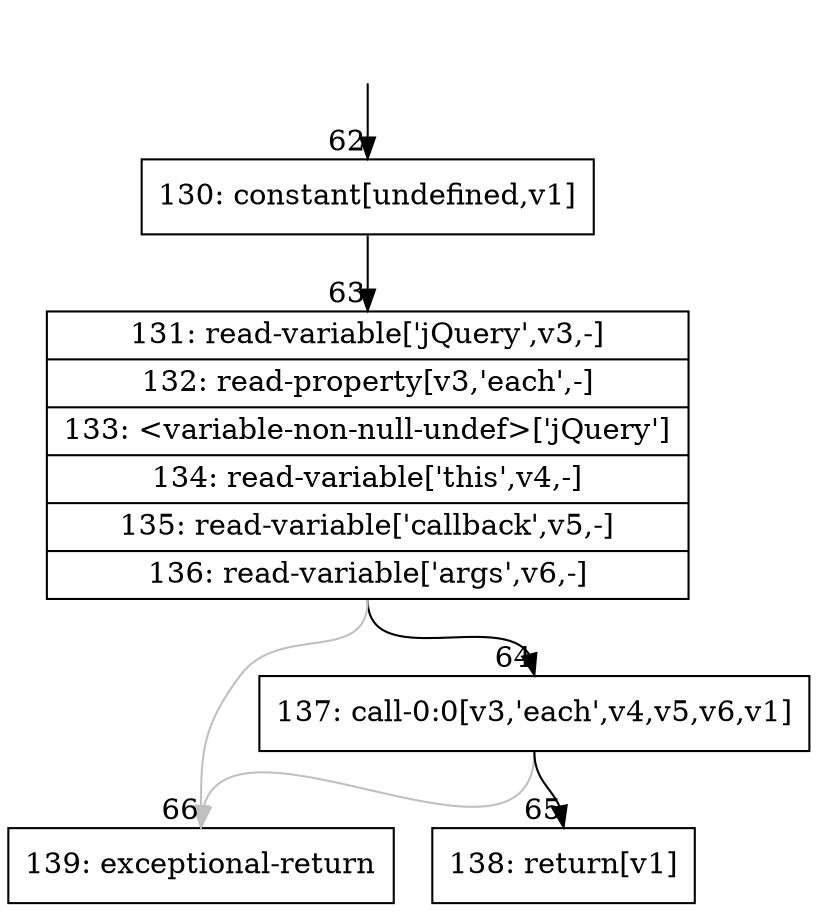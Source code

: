 digraph {
rankdir="TD"
BB_entry9[shape=none,label=""];
BB_entry9 -> BB62 [tailport=s, headport=n, headlabel="    62"]
BB62 [shape=record label="{130: constant[undefined,v1]}" ] 
BB62 -> BB63 [tailport=s, headport=n, headlabel="      63"]
BB63 [shape=record label="{131: read-variable['jQuery',v3,-]|132: read-property[v3,'each',-]|133: \<variable-non-null-undef\>['jQuery']|134: read-variable['this',v4,-]|135: read-variable['callback',v5,-]|136: read-variable['args',v6,-]}" ] 
BB63 -> BB64 [tailport=s, headport=n, headlabel="      64"]
BB63 -> BB66 [tailport=s, headport=n, color=gray, headlabel="      66"]
BB64 [shape=record label="{137: call-0:0[v3,'each',v4,v5,v6,v1]}" ] 
BB64 -> BB65 [tailport=s, headport=n, headlabel="      65"]
BB64 -> BB66 [tailport=s, headport=n, color=gray]
BB65 [shape=record label="{138: return[v1]}" ] 
BB66 [shape=record label="{139: exceptional-return}" ] 
}
